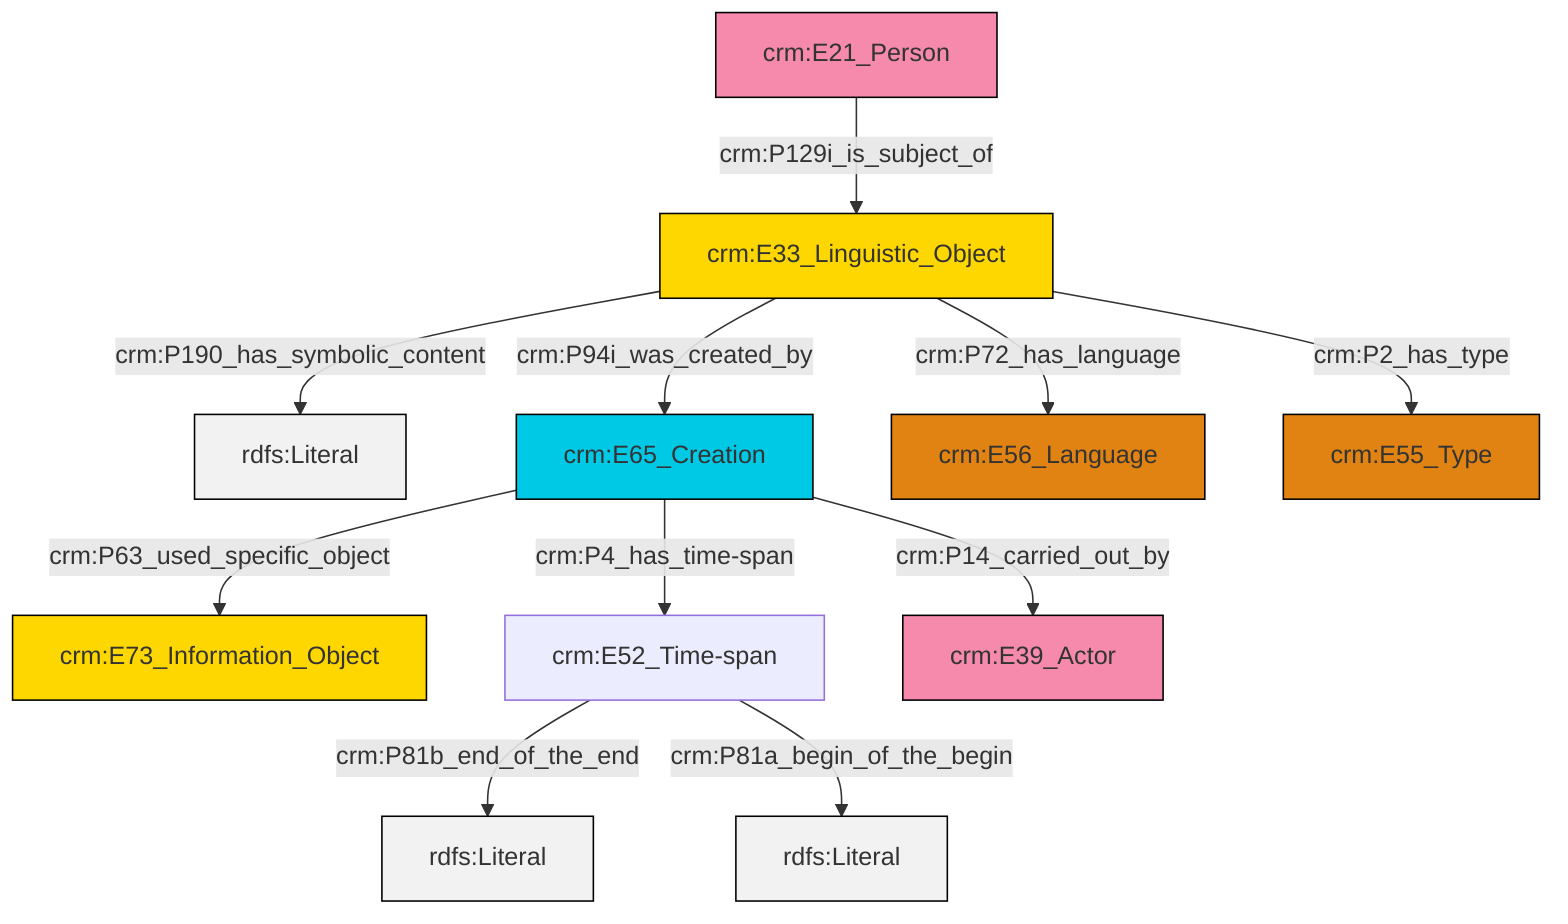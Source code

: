 graph TD
classDef Literal fill:#f2f2f2,stroke:#000000;
classDef CRM_Entity fill:#FFFFFF,stroke:#000000;
classDef Temporal_Entity fill:#00C9E6, stroke:#000000;
classDef Type fill:#E18312, stroke:#000000;
classDef Time-Span fill:#2C9C91, stroke:#000000;
classDef Appellation fill:#FFEB7F, stroke:#000000;
classDef Place fill:#008836, stroke:#000000;
classDef Persistent_Item fill:#B266B2, stroke:#000000;
classDef Conceptual_Object fill:#FFD700, stroke:#000000;
classDef Physical_Thing fill:#D2B48C, stroke:#000000;
classDef Actor fill:#f58aad, stroke:#000000;
classDef PC_Classes fill:#4ce600, stroke:#000000;
classDef Multi fill:#cccccc,stroke:#000000;

0["crm:E33_Linguistic_Object"]:::Conceptual_Object -->|crm:P190_has_symbolic_content| 1[rdfs:Literal]:::Literal
2["crm:E65_Creation"]:::Temporal_Entity -->|crm:P63_used_specific_object| 3["crm:E73_Information_Object"]:::Conceptual_Object
0["crm:E33_Linguistic_Object"]:::Conceptual_Object -->|crm:P72_has_language| 8["crm:E56_Language"]:::Type
0["crm:E33_Linguistic_Object"]:::Conceptual_Object -->|crm:P2_has_type| 9["crm:E55_Type"]:::Type
4["crm:E21_Person"]:::Actor -->|crm:P129i_is_subject_of| 0["crm:E33_Linguistic_Object"]:::Conceptual_Object
6["crm:E52_Time-span"]:::Default -->|crm:P81b_end_of_the_end| 12[rdfs:Literal]:::Literal
6["crm:E52_Time-span"]:::Default -->|crm:P81a_begin_of_the_begin| 13[rdfs:Literal]:::Literal
0["crm:E33_Linguistic_Object"]:::Conceptual_Object -->|crm:P94i_was_created_by| 2["crm:E65_Creation"]:::Temporal_Entity
2["crm:E65_Creation"]:::Temporal_Entity -->|crm:P4_has_time-span| 6["crm:E52_Time-span"]:::Default
2["crm:E65_Creation"]:::Temporal_Entity -->|crm:P14_carried_out_by| 10["crm:E39_Actor"]:::Actor